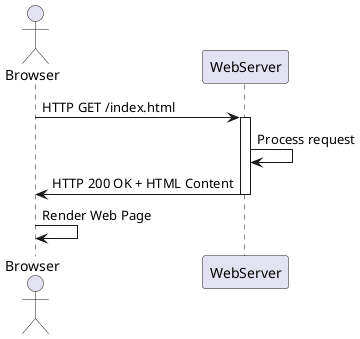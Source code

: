 @startuml
actor Browser
participant WebServer

Browser -> WebServer: HTTP GET /index.html
activate WebServer
WebServer -> WebServer: Process request
WebServer -> Browser: HTTP 200 OK + HTML Content
deactivate WebServer
Browser -> Browser: Render Web Page
@enduml
